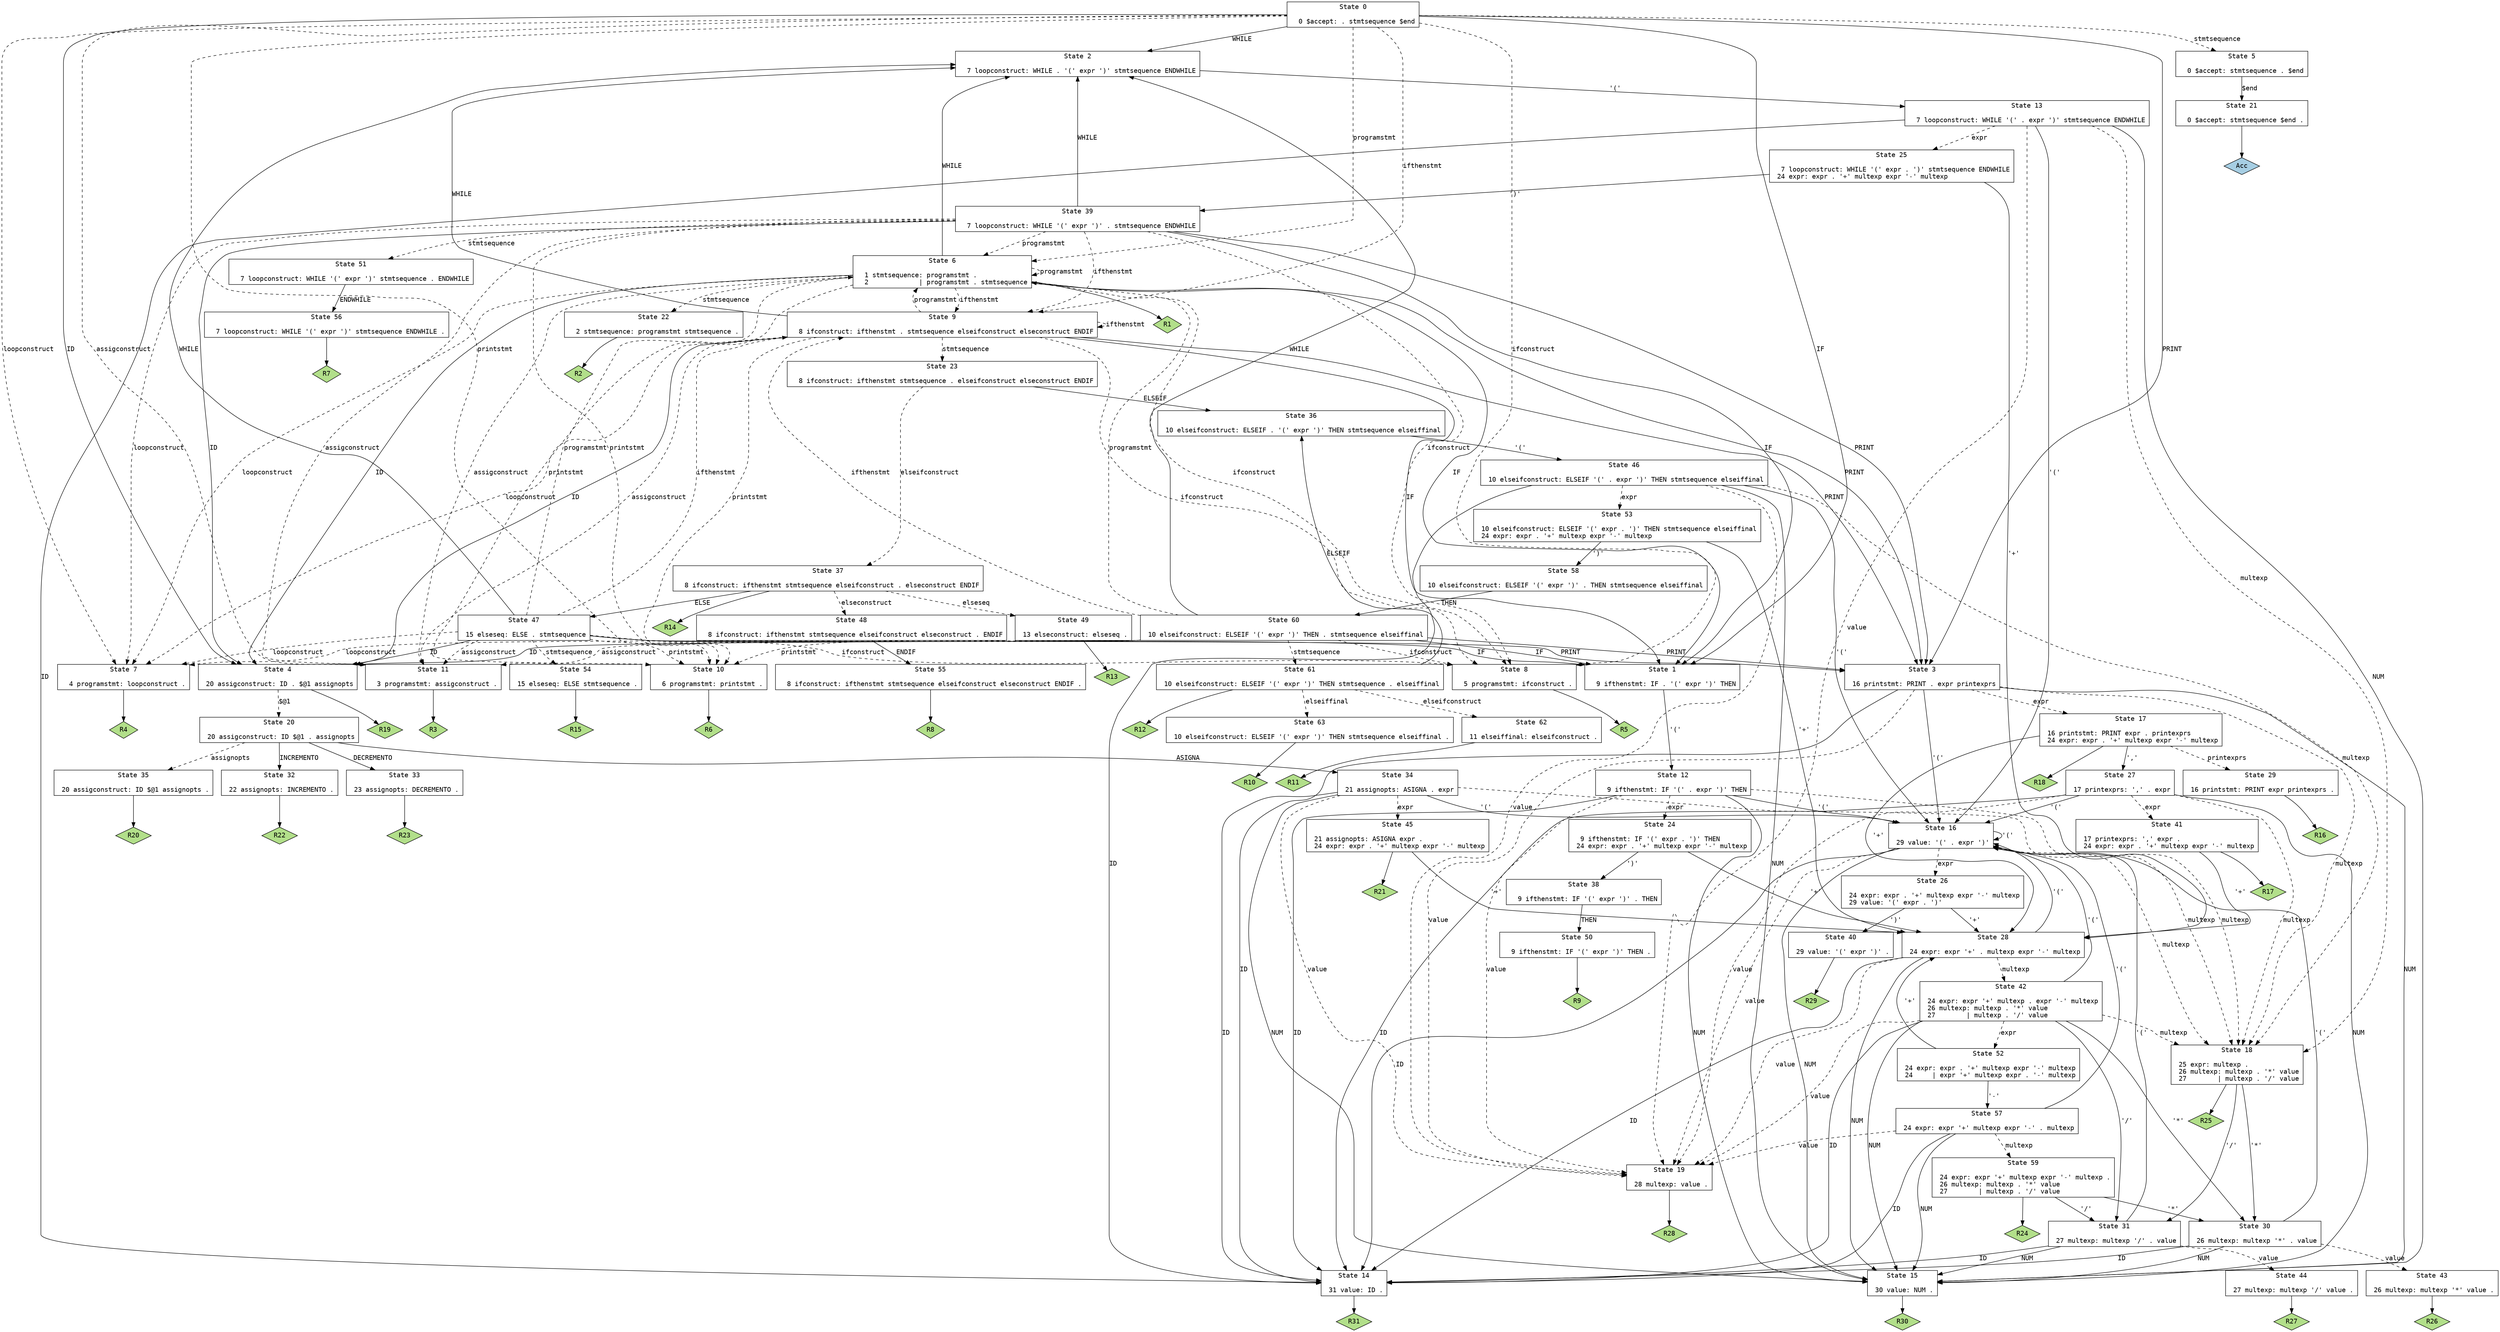 // Generated by GNU Bison 3.5.1.
// Report bugs to <bug-bison@gnu.org>.
// Home page: <https://www.gnu.org/software/bison/>.

digraph "trabajoBison.y"
{
  node [fontname = courier, shape = box, colorscheme = paired6]
  edge [fontname = courier]

  0 [label="State 0\n\l  0 $accept: . stmtsequence $end\l"]
  0 -> 1 [style=solid label="IF"]
  0 -> 2 [style=solid label="WHILE"]
  0 -> 3 [style=solid label="PRINT"]
  0 -> 4 [style=solid label="ID"]
  0 -> 5 [style=dashed label="stmtsequence"]
  0 -> 6 [style=dashed label="programstmt"]
  0 -> 7 [style=dashed label="loopconstruct"]
  0 -> 8 [style=dashed label="ifconstruct"]
  0 -> 9 [style=dashed label="ifthenstmt"]
  0 -> 10 [style=dashed label="printstmt"]
  0 -> 11 [style=dashed label="assigconstruct"]
  1 [label="State 1\n\l  9 ifthenstmt: IF . '(' expr ')' THEN\l"]
  1 -> 12 [style=solid label="'('"]
  2 [label="State 2\n\l  7 loopconstruct: WHILE . '(' expr ')' stmtsequence ENDWHILE\l"]
  2 -> 13 [style=solid label="'('"]
  3 [label="State 3\n\l 16 printstmt: PRINT . expr printexprs\l"]
  3 -> 14 [style=solid label="ID"]
  3 -> 15 [style=solid label="NUM"]
  3 -> 16 [style=solid label="'('"]
  3 -> 17 [style=dashed label="expr"]
  3 -> 18 [style=dashed label="multexp"]
  3 -> 19 [style=dashed label="value"]
  4 [label="State 4\n\l 20 assigconstruct: ID . $@1 assignopts\l"]
  4 -> 20 [style=dashed label="$@1"]
  4 -> "4R19" [style=solid]
 "4R19" [label="R19", fillcolor=3, shape=diamond, style=filled]
  5 [label="State 5\n\l  0 $accept: stmtsequence . $end\l"]
  5 -> 21 [style=solid label="$end"]
  6 [label="State 6\n\l  1 stmtsequence: programstmt .\l  2             | programstmt . stmtsequence\l"]
  6 -> 1 [style=solid label="IF"]
  6 -> 2 [style=solid label="WHILE"]
  6 -> 3 [style=solid label="PRINT"]
  6 -> 4 [style=solid label="ID"]
  6 -> 22 [style=dashed label="stmtsequence"]
  6 -> 6 [style=dashed label="programstmt"]
  6 -> 7 [style=dashed label="loopconstruct"]
  6 -> 8 [style=dashed label="ifconstruct"]
  6 -> 9 [style=dashed label="ifthenstmt"]
  6 -> 10 [style=dashed label="printstmt"]
  6 -> 11 [style=dashed label="assigconstruct"]
  6 -> "6R1" [style=solid]
 "6R1" [label="R1", fillcolor=3, shape=diamond, style=filled]
  7 [label="State 7\n\l  4 programstmt: loopconstruct .\l"]
  7 -> "7R4" [style=solid]
 "7R4" [label="R4", fillcolor=3, shape=diamond, style=filled]
  8 [label="State 8\n\l  5 programstmt: ifconstruct .\l"]
  8 -> "8R5" [style=solid]
 "8R5" [label="R5", fillcolor=3, shape=diamond, style=filled]
  9 [label="State 9\n\l  8 ifconstruct: ifthenstmt . stmtsequence elseifconstruct elseconstruct ENDIF\l"]
  9 -> 1 [style=solid label="IF"]
  9 -> 2 [style=solid label="WHILE"]
  9 -> 3 [style=solid label="PRINT"]
  9 -> 4 [style=solid label="ID"]
  9 -> 23 [style=dashed label="stmtsequence"]
  9 -> 6 [style=dashed label="programstmt"]
  9 -> 7 [style=dashed label="loopconstruct"]
  9 -> 8 [style=dashed label="ifconstruct"]
  9 -> 9 [style=dashed label="ifthenstmt"]
  9 -> 10 [style=dashed label="printstmt"]
  9 -> 11 [style=dashed label="assigconstruct"]
  10 [label="State 10\n\l  6 programstmt: printstmt .\l"]
  10 -> "10R6" [style=solid]
 "10R6" [label="R6", fillcolor=3, shape=diamond, style=filled]
  11 [label="State 11\n\l  3 programstmt: assigconstruct .\l"]
  11 -> "11R3" [style=solid]
 "11R3" [label="R3", fillcolor=3, shape=diamond, style=filled]
  12 [label="State 12\n\l  9 ifthenstmt: IF '(' . expr ')' THEN\l"]
  12 -> 14 [style=solid label="ID"]
  12 -> 15 [style=solid label="NUM"]
  12 -> 16 [style=solid label="'('"]
  12 -> 24 [style=dashed label="expr"]
  12 -> 18 [style=dashed label="multexp"]
  12 -> 19 [style=dashed label="value"]
  13 [label="State 13\n\l  7 loopconstruct: WHILE '(' . expr ')' stmtsequence ENDWHILE\l"]
  13 -> 14 [style=solid label="ID"]
  13 -> 15 [style=solid label="NUM"]
  13 -> 16 [style=solid label="'('"]
  13 -> 25 [style=dashed label="expr"]
  13 -> 18 [style=dashed label="multexp"]
  13 -> 19 [style=dashed label="value"]
  14 [label="State 14\n\l 31 value: ID .\l"]
  14 -> "14R31" [style=solid]
 "14R31" [label="R31", fillcolor=3, shape=diamond, style=filled]
  15 [label="State 15\n\l 30 value: NUM .\l"]
  15 -> "15R30" [style=solid]
 "15R30" [label="R30", fillcolor=3, shape=diamond, style=filled]
  16 [label="State 16\n\l 29 value: '(' . expr ')'\l"]
  16 -> 14 [style=solid label="ID"]
  16 -> 15 [style=solid label="NUM"]
  16 -> 16 [style=solid label="'('"]
  16 -> 26 [style=dashed label="expr"]
  16 -> 18 [style=dashed label="multexp"]
  16 -> 19 [style=dashed label="value"]
  17 [label="State 17\n\l 16 printstmt: PRINT expr . printexprs\l 24 expr: expr . '+' multexp expr '-' multexp\l"]
  17 -> 27 [style=solid label="','"]
  17 -> 28 [style=solid label="'+'"]
  17 -> 29 [style=dashed label="printexprs"]
  17 -> "17R18" [style=solid]
 "17R18" [label="R18", fillcolor=3, shape=diamond, style=filled]
  18 [label="State 18\n\l 25 expr: multexp .\l 26 multexp: multexp . '*' value\l 27        | multexp . '/' value\l"]
  18 -> 30 [style=solid label="'*'"]
  18 -> 31 [style=solid label="'/'"]
  18 -> "18R25" [style=solid]
 "18R25" [label="R25", fillcolor=3, shape=diamond, style=filled]
  19 [label="State 19\n\l 28 multexp: value .\l"]
  19 -> "19R28" [style=solid]
 "19R28" [label="R28", fillcolor=3, shape=diamond, style=filled]
  20 [label="State 20\n\l 20 assigconstruct: ID $@1 . assignopts\l"]
  20 -> 32 [style=solid label="INCREMENTO"]
  20 -> 33 [style=solid label="DECREMENTO"]
  20 -> 34 [style=solid label="ASIGNA"]
  20 -> 35 [style=dashed label="assignopts"]
  21 [label="State 21\n\l  0 $accept: stmtsequence $end .\l"]
  21 -> "21R0" [style=solid]
 "21R0" [label="Acc", fillcolor=1, shape=diamond, style=filled]
  22 [label="State 22\n\l  2 stmtsequence: programstmt stmtsequence .\l"]
  22 -> "22R2" [style=solid]
 "22R2" [label="R2", fillcolor=3, shape=diamond, style=filled]
  23 [label="State 23\n\l  8 ifconstruct: ifthenstmt stmtsequence . elseifconstruct elseconstruct ENDIF\l"]
  23 -> 36 [style=solid label="ELSEIF"]
  23 -> 37 [style=dashed label="elseifconstruct"]
  24 [label="State 24\n\l  9 ifthenstmt: IF '(' expr . ')' THEN\l 24 expr: expr . '+' multexp expr '-' multexp\l"]
  24 -> 38 [style=solid label="')'"]
  24 -> 28 [style=solid label="'+'"]
  25 [label="State 25\n\l  7 loopconstruct: WHILE '(' expr . ')' stmtsequence ENDWHILE\l 24 expr: expr . '+' multexp expr '-' multexp\l"]
  25 -> 39 [style=solid label="')'"]
  25 -> 28 [style=solid label="'+'"]
  26 [label="State 26\n\l 24 expr: expr . '+' multexp expr '-' multexp\l 29 value: '(' expr . ')'\l"]
  26 -> 40 [style=solid label="')'"]
  26 -> 28 [style=solid label="'+'"]
  27 [label="State 27\n\l 17 printexprs: ',' . expr\l"]
  27 -> 14 [style=solid label="ID"]
  27 -> 15 [style=solid label="NUM"]
  27 -> 16 [style=solid label="'('"]
  27 -> 41 [style=dashed label="expr"]
  27 -> 18 [style=dashed label="multexp"]
  27 -> 19 [style=dashed label="value"]
  28 [label="State 28\n\l 24 expr: expr '+' . multexp expr '-' multexp\l"]
  28 -> 14 [style=solid label="ID"]
  28 -> 15 [style=solid label="NUM"]
  28 -> 16 [style=solid label="'('"]
  28 -> 42 [style=dashed label="multexp"]
  28 -> 19 [style=dashed label="value"]
  29 [label="State 29\n\l 16 printstmt: PRINT expr printexprs .\l"]
  29 -> "29R16" [style=solid]
 "29R16" [label="R16", fillcolor=3, shape=diamond, style=filled]
  30 [label="State 30\n\l 26 multexp: multexp '*' . value\l"]
  30 -> 14 [style=solid label="ID"]
  30 -> 15 [style=solid label="NUM"]
  30 -> 16 [style=solid label="'('"]
  30 -> 43 [style=dashed label="value"]
  31 [label="State 31\n\l 27 multexp: multexp '/' . value\l"]
  31 -> 14 [style=solid label="ID"]
  31 -> 15 [style=solid label="NUM"]
  31 -> 16 [style=solid label="'('"]
  31 -> 44 [style=dashed label="value"]
  32 [label="State 32\n\l 22 assignopts: INCREMENTO .\l"]
  32 -> "32R22" [style=solid]
 "32R22" [label="R22", fillcolor=3, shape=diamond, style=filled]
  33 [label="State 33\n\l 23 assignopts: DECREMENTO .\l"]
  33 -> "33R23" [style=solid]
 "33R23" [label="R23", fillcolor=3, shape=diamond, style=filled]
  34 [label="State 34\n\l 21 assignopts: ASIGNA . expr\l"]
  34 -> 14 [style=solid label="ID"]
  34 -> 15 [style=solid label="NUM"]
  34 -> 16 [style=solid label="'('"]
  34 -> 45 [style=dashed label="expr"]
  34 -> 18 [style=dashed label="multexp"]
  34 -> 19 [style=dashed label="value"]
  35 [label="State 35\n\l 20 assigconstruct: ID $@1 assignopts .\l"]
  35 -> "35R20" [style=solid]
 "35R20" [label="R20", fillcolor=3, shape=diamond, style=filled]
  36 [label="State 36\n\l 10 elseifconstruct: ELSEIF . '(' expr ')' THEN stmtsequence elseiffinal\l"]
  36 -> 46 [style=solid label="'('"]
  37 [label="State 37\n\l  8 ifconstruct: ifthenstmt stmtsequence elseifconstruct . elseconstruct ENDIF\l"]
  37 -> 47 [style=solid label="ELSE"]
  37 -> 48 [style=dashed label="elseconstruct"]
  37 -> 49 [style=dashed label="elseseq"]
  37 -> "37R14" [style=solid]
 "37R14" [label="R14", fillcolor=3, shape=diamond, style=filled]
  38 [label="State 38\n\l  9 ifthenstmt: IF '(' expr ')' . THEN\l"]
  38 -> 50 [style=solid label="THEN"]
  39 [label="State 39\n\l  7 loopconstruct: WHILE '(' expr ')' . stmtsequence ENDWHILE\l"]
  39 -> 1 [style=solid label="IF"]
  39 -> 2 [style=solid label="WHILE"]
  39 -> 3 [style=solid label="PRINT"]
  39 -> 4 [style=solid label="ID"]
  39 -> 51 [style=dashed label="stmtsequence"]
  39 -> 6 [style=dashed label="programstmt"]
  39 -> 7 [style=dashed label="loopconstruct"]
  39 -> 8 [style=dashed label="ifconstruct"]
  39 -> 9 [style=dashed label="ifthenstmt"]
  39 -> 10 [style=dashed label="printstmt"]
  39 -> 11 [style=dashed label="assigconstruct"]
  40 [label="State 40\n\l 29 value: '(' expr ')' .\l"]
  40 -> "40R29" [style=solid]
 "40R29" [label="R29", fillcolor=3, shape=diamond, style=filled]
  41 [label="State 41\n\l 17 printexprs: ',' expr .\l 24 expr: expr . '+' multexp expr '-' multexp\l"]
  41 -> 28 [style=solid label="'+'"]
  41 -> "41R17" [style=solid]
 "41R17" [label="R17", fillcolor=3, shape=diamond, style=filled]
  42 [label="State 42\n\l 24 expr: expr '+' multexp . expr '-' multexp\l 26 multexp: multexp . '*' value\l 27        | multexp . '/' value\l"]
  42 -> 14 [style=solid label="ID"]
  42 -> 15 [style=solid label="NUM"]
  42 -> 16 [style=solid label="'('"]
  42 -> 30 [style=solid label="'*'"]
  42 -> 31 [style=solid label="'/'"]
  42 -> 52 [style=dashed label="expr"]
  42 -> 18 [style=dashed label="multexp"]
  42 -> 19 [style=dashed label="value"]
  43 [label="State 43\n\l 26 multexp: multexp '*' value .\l"]
  43 -> "43R26" [style=solid]
 "43R26" [label="R26", fillcolor=3, shape=diamond, style=filled]
  44 [label="State 44\n\l 27 multexp: multexp '/' value .\l"]
  44 -> "44R27" [style=solid]
 "44R27" [label="R27", fillcolor=3, shape=diamond, style=filled]
  45 [label="State 45\n\l 21 assignopts: ASIGNA expr .\l 24 expr: expr . '+' multexp expr '-' multexp\l"]
  45 -> 28 [style=solid label="'+'"]
  45 -> "45R21" [style=solid]
 "45R21" [label="R21", fillcolor=3, shape=diamond, style=filled]
  46 [label="State 46\n\l 10 elseifconstruct: ELSEIF '(' . expr ')' THEN stmtsequence elseiffinal\l"]
  46 -> 14 [style=solid label="ID"]
  46 -> 15 [style=solid label="NUM"]
  46 -> 16 [style=solid label="'('"]
  46 -> 53 [style=dashed label="expr"]
  46 -> 18 [style=dashed label="multexp"]
  46 -> 19 [style=dashed label="value"]
  47 [label="State 47\n\l 15 elseseq: ELSE . stmtsequence\l"]
  47 -> 1 [style=solid label="IF"]
  47 -> 2 [style=solid label="WHILE"]
  47 -> 3 [style=solid label="PRINT"]
  47 -> 4 [style=solid label="ID"]
  47 -> 54 [style=dashed label="stmtsequence"]
  47 -> 6 [style=dashed label="programstmt"]
  47 -> 7 [style=dashed label="loopconstruct"]
  47 -> 8 [style=dashed label="ifconstruct"]
  47 -> 9 [style=dashed label="ifthenstmt"]
  47 -> 10 [style=dashed label="printstmt"]
  47 -> 11 [style=dashed label="assigconstruct"]
  48 [label="State 48\n\l  8 ifconstruct: ifthenstmt stmtsequence elseifconstruct elseconstruct . ENDIF\l"]
  48 -> 55 [style=solid label="ENDIF"]
  49 [label="State 49\n\l 13 elseconstruct: elseseq .\l"]
  49 -> "49R13" [style=solid]
 "49R13" [label="R13", fillcolor=3, shape=diamond, style=filled]
  50 [label="State 50\n\l  9 ifthenstmt: IF '(' expr ')' THEN .\l"]
  50 -> "50R9" [style=solid]
 "50R9" [label="R9", fillcolor=3, shape=diamond, style=filled]
  51 [label="State 51\n\l  7 loopconstruct: WHILE '(' expr ')' stmtsequence . ENDWHILE\l"]
  51 -> 56 [style=solid label="ENDWHILE"]
  52 [label="State 52\n\l 24 expr: expr . '+' multexp expr '-' multexp\l 24     | expr '+' multexp expr . '-' multexp\l"]
  52 -> 28 [style=solid label="'+'"]
  52 -> 57 [style=solid label="'-'"]
  53 [label="State 53\n\l 10 elseifconstruct: ELSEIF '(' expr . ')' THEN stmtsequence elseiffinal\l 24 expr: expr . '+' multexp expr '-' multexp\l"]
  53 -> 58 [style=solid label="')'"]
  53 -> 28 [style=solid label="'+'"]
  54 [label="State 54\n\l 15 elseseq: ELSE stmtsequence .\l"]
  54 -> "54R15" [style=solid]
 "54R15" [label="R15", fillcolor=3, shape=diamond, style=filled]
  55 [label="State 55\n\l  8 ifconstruct: ifthenstmt stmtsequence elseifconstruct elseconstruct ENDIF .\l"]
  55 -> "55R8" [style=solid]
 "55R8" [label="R8", fillcolor=3, shape=diamond, style=filled]
  56 [label="State 56\n\l  7 loopconstruct: WHILE '(' expr ')' stmtsequence ENDWHILE .\l"]
  56 -> "56R7" [style=solid]
 "56R7" [label="R7", fillcolor=3, shape=diamond, style=filled]
  57 [label="State 57\n\l 24 expr: expr '+' multexp expr '-' . multexp\l"]
  57 -> 14 [style=solid label="ID"]
  57 -> 15 [style=solid label="NUM"]
  57 -> 16 [style=solid label="'('"]
  57 -> 59 [style=dashed label="multexp"]
  57 -> 19 [style=dashed label="value"]
  58 [label="State 58\n\l 10 elseifconstruct: ELSEIF '(' expr ')' . THEN stmtsequence elseiffinal\l"]
  58 -> 60 [style=solid label="THEN"]
  59 [label="State 59\n\l 24 expr: expr '+' multexp expr '-' multexp .\l 26 multexp: multexp . '*' value\l 27        | multexp . '/' value\l"]
  59 -> 30 [style=solid label="'*'"]
  59 -> 31 [style=solid label="'/'"]
  59 -> "59R24" [style=solid]
 "59R24" [label="R24", fillcolor=3, shape=diamond, style=filled]
  60 [label="State 60\n\l 10 elseifconstruct: ELSEIF '(' expr ')' THEN . stmtsequence elseiffinal\l"]
  60 -> 1 [style=solid label="IF"]
  60 -> 2 [style=solid label="WHILE"]
  60 -> 3 [style=solid label="PRINT"]
  60 -> 4 [style=solid label="ID"]
  60 -> 61 [style=dashed label="stmtsequence"]
  60 -> 6 [style=dashed label="programstmt"]
  60 -> 7 [style=dashed label="loopconstruct"]
  60 -> 8 [style=dashed label="ifconstruct"]
  60 -> 9 [style=dashed label="ifthenstmt"]
  60 -> 10 [style=dashed label="printstmt"]
  60 -> 11 [style=dashed label="assigconstruct"]
  61 [label="State 61\n\l 10 elseifconstruct: ELSEIF '(' expr ')' THEN stmtsequence . elseiffinal\l"]
  61 -> 36 [style=solid label="ELSEIF"]
  61 -> 62 [style=dashed label="elseifconstruct"]
  61 -> 63 [style=dashed label="elseiffinal"]
  61 -> "61R12" [style=solid]
 "61R12" [label="R12", fillcolor=3, shape=diamond, style=filled]
  62 [label="State 62\n\l 11 elseiffinal: elseifconstruct .\l"]
  62 -> "62R11" [style=solid]
 "62R11" [label="R11", fillcolor=3, shape=diamond, style=filled]
  63 [label="State 63\n\l 10 elseifconstruct: ELSEIF '(' expr ')' THEN stmtsequence elseiffinal .\l"]
  63 -> "63R10" [style=solid]
 "63R10" [label="R10", fillcolor=3, shape=diamond, style=filled]
}
